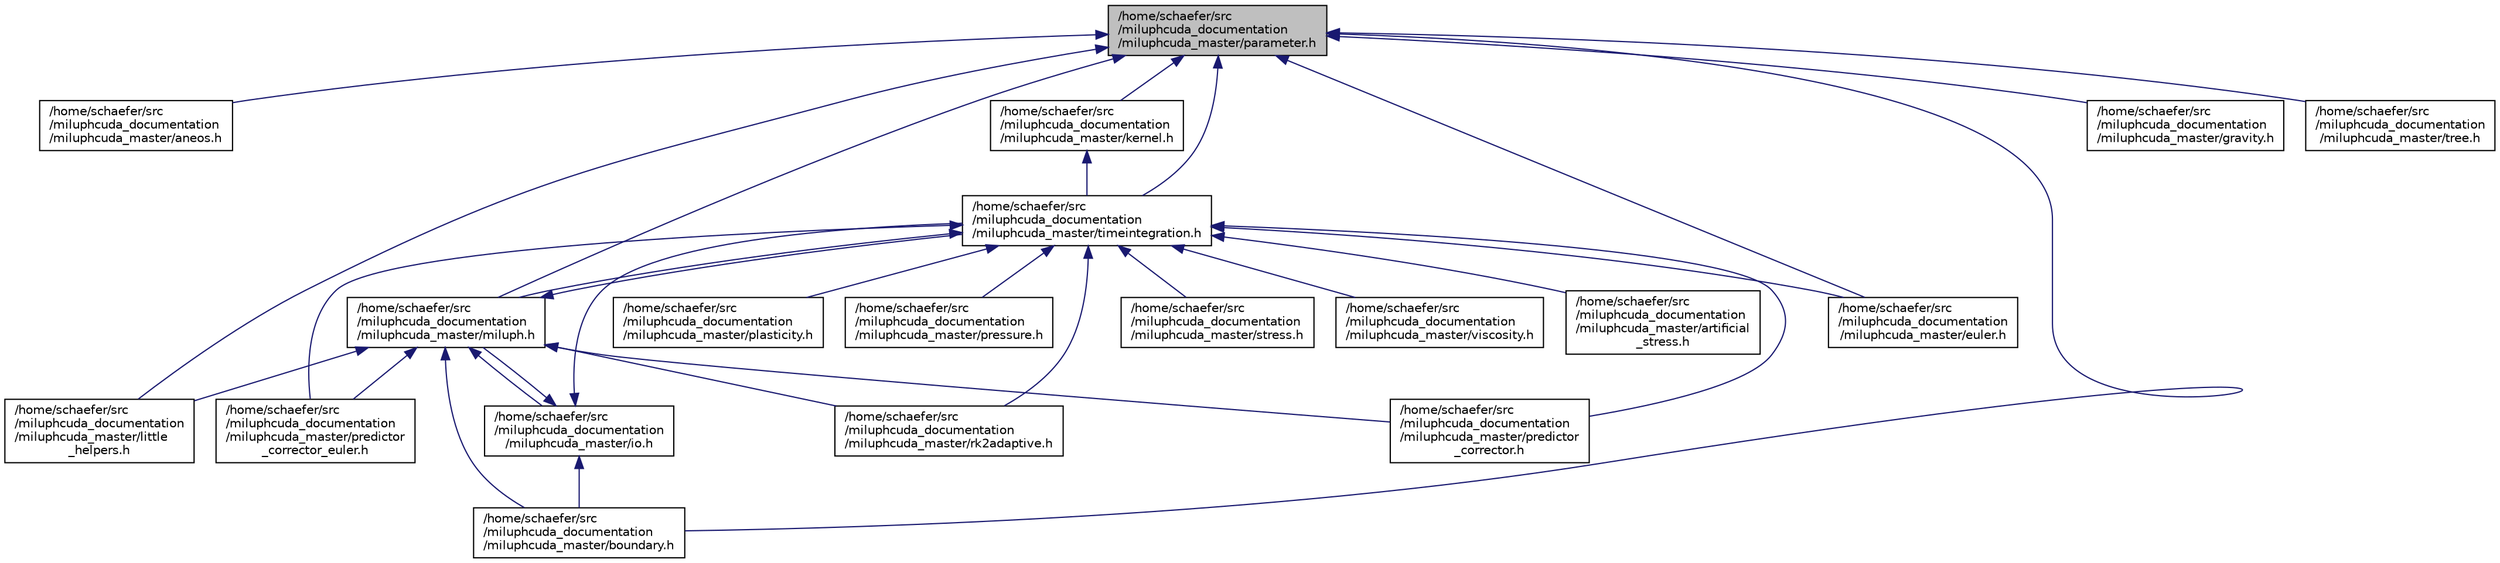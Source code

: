 digraph "/home/schaefer/src/miluphcuda_documentation/miluphcuda_master/parameter.h"
{
  edge [fontname="Helvetica",fontsize="10",labelfontname="Helvetica",labelfontsize="10"];
  node [fontname="Helvetica",fontsize="10",shape=record];
  Node1 [label="/home/schaefer/src\l/miluphcuda_documentation\l/miluphcuda_master/parameter.h",height=0.2,width=0.4,color="black", fillcolor="grey75", style="filled", fontcolor="black"];
  Node1 -> Node2 [dir="back",color="midnightblue",fontsize="10",style="solid",fontname="Helvetica"];
  Node2 [label="/home/schaefer/src\l/miluphcuda_documentation\l/miluphcuda_master/aneos.h",height=0.2,width=0.4,color="black", fillcolor="white", style="filled",URL="$aneos_8h.html"];
  Node1 -> Node3 [dir="back",color="midnightblue",fontsize="10",style="solid",fontname="Helvetica"];
  Node3 [label="/home/schaefer/src\l/miluphcuda_documentation\l/miluphcuda_master/timeintegration.h",height=0.2,width=0.4,color="black", fillcolor="white", style="filled",URL="$timeintegration_8h.html"];
  Node3 -> Node4 [dir="back",color="midnightblue",fontsize="10",style="solid",fontname="Helvetica"];
  Node4 [label="/home/schaefer/src\l/miluphcuda_documentation\l/miluphcuda_master/artificial\l_stress.h",height=0.2,width=0.4,color="black", fillcolor="white", style="filled",URL="$artificial__stress_8h.html"];
  Node3 -> Node5 [dir="back",color="midnightblue",fontsize="10",style="solid",fontname="Helvetica"];
  Node5 [label="/home/schaefer/src\l/miluphcuda_documentation\l/miluphcuda_master/miluph.h",height=0.2,width=0.4,color="black", fillcolor="white", style="filled",URL="$miluph_8h.html"];
  Node5 -> Node3 [dir="back",color="midnightblue",fontsize="10",style="solid",fontname="Helvetica"];
  Node5 -> Node6 [dir="back",color="midnightblue",fontsize="10",style="solid",fontname="Helvetica"];
  Node6 [label="/home/schaefer/src\l/miluphcuda_documentation\l/miluphcuda_master/io.h",height=0.2,width=0.4,color="black", fillcolor="white", style="filled",URL="$io_8h.html"];
  Node6 -> Node5 [dir="back",color="midnightblue",fontsize="10",style="solid",fontname="Helvetica"];
  Node6 -> Node3 [dir="back",color="midnightblue",fontsize="10",style="solid",fontname="Helvetica"];
  Node6 -> Node7 [dir="back",color="midnightblue",fontsize="10",style="solid",fontname="Helvetica"];
  Node7 [label="/home/schaefer/src\l/miluphcuda_documentation\l/miluphcuda_master/boundary.h",height=0.2,width=0.4,color="black", fillcolor="white", style="filled",URL="$boundary_8h.html"];
  Node5 -> Node7 [dir="back",color="midnightblue",fontsize="10",style="solid",fontname="Helvetica"];
  Node5 -> Node8 [dir="back",color="midnightblue",fontsize="10",style="solid",fontname="Helvetica"];
  Node8 [label="/home/schaefer/src\l/miluphcuda_documentation\l/miluphcuda_master/little\l_helpers.h",height=0.2,width=0.4,color="black", fillcolor="white", style="filled",URL="$little__helpers_8h.html"];
  Node5 -> Node9 [dir="back",color="midnightblue",fontsize="10",style="solid",fontname="Helvetica"];
  Node9 [label="/home/schaefer/src\l/miluphcuda_documentation\l/miluphcuda_master/predictor\l_corrector.h",height=0.2,width=0.4,color="black", fillcolor="white", style="filled",URL="$predictor__corrector_8h.html"];
  Node5 -> Node10 [dir="back",color="midnightblue",fontsize="10",style="solid",fontname="Helvetica"];
  Node10 [label="/home/schaefer/src\l/miluphcuda_documentation\l/miluphcuda_master/predictor\l_corrector_euler.h",height=0.2,width=0.4,color="black", fillcolor="white", style="filled",URL="$predictor__corrector__euler_8h.html"];
  Node5 -> Node11 [dir="back",color="midnightblue",fontsize="10",style="solid",fontname="Helvetica"];
  Node11 [label="/home/schaefer/src\l/miluphcuda_documentation\l/miluphcuda_master/rk2adaptive.h",height=0.2,width=0.4,color="black", fillcolor="white", style="filled",URL="$rk2adaptive_8h.html"];
  Node3 -> Node12 [dir="back",color="midnightblue",fontsize="10",style="solid",fontname="Helvetica"];
  Node12 [label="/home/schaefer/src\l/miluphcuda_documentation\l/miluphcuda_master/euler.h",height=0.2,width=0.4,color="black", fillcolor="white", style="filled",URL="$euler_8h.html"];
  Node3 -> Node13 [dir="back",color="midnightblue",fontsize="10",style="solid",fontname="Helvetica"];
  Node13 [label="/home/schaefer/src\l/miluphcuda_documentation\l/miluphcuda_master/plasticity.h",height=0.2,width=0.4,color="black", fillcolor="white", style="filled",URL="$plasticity_8h.html"];
  Node3 -> Node9 [dir="back",color="midnightblue",fontsize="10",style="solid",fontname="Helvetica"];
  Node3 -> Node10 [dir="back",color="midnightblue",fontsize="10",style="solid",fontname="Helvetica"];
  Node3 -> Node14 [dir="back",color="midnightblue",fontsize="10",style="solid",fontname="Helvetica"];
  Node14 [label="/home/schaefer/src\l/miluphcuda_documentation\l/miluphcuda_master/pressure.h",height=0.2,width=0.4,color="black", fillcolor="white", style="filled",URL="$pressure_8h.html"];
  Node3 -> Node11 [dir="back",color="midnightblue",fontsize="10",style="solid",fontname="Helvetica"];
  Node3 -> Node15 [dir="back",color="midnightblue",fontsize="10",style="solid",fontname="Helvetica"];
  Node15 [label="/home/schaefer/src\l/miluphcuda_documentation\l/miluphcuda_master/stress.h",height=0.2,width=0.4,color="black", fillcolor="white", style="filled",URL="$stress_8h.html"];
  Node3 -> Node16 [dir="back",color="midnightblue",fontsize="10",style="solid",fontname="Helvetica"];
  Node16 [label="/home/schaefer/src\l/miluphcuda_documentation\l/miluphcuda_master/viscosity.h",height=0.2,width=0.4,color="black", fillcolor="white", style="filled",URL="$viscosity_8h.html"];
  Node1 -> Node5 [dir="back",color="midnightblue",fontsize="10",style="solid",fontname="Helvetica"];
  Node1 -> Node17 [dir="back",color="midnightblue",fontsize="10",style="solid",fontname="Helvetica"];
  Node17 [label="/home/schaefer/src\l/miluphcuda_documentation\l/miluphcuda_master/kernel.h",height=0.2,width=0.4,color="black", fillcolor="white", style="filled",URL="$kernel_8h.html"];
  Node17 -> Node3 [dir="back",color="midnightblue",fontsize="10",style="solid",fontname="Helvetica"];
  Node1 -> Node7 [dir="back",color="midnightblue",fontsize="10",style="solid",fontname="Helvetica"];
  Node1 -> Node12 [dir="back",color="midnightblue",fontsize="10",style="solid",fontname="Helvetica"];
  Node1 -> Node18 [dir="back",color="midnightblue",fontsize="10",style="solid",fontname="Helvetica"];
  Node18 [label="/home/schaefer/src\l/miluphcuda_documentation\l/miluphcuda_master/gravity.h",height=0.2,width=0.4,color="black", fillcolor="white", style="filled",URL="$gravity_8h.html"];
  Node1 -> Node8 [dir="back",color="midnightblue",fontsize="10",style="solid",fontname="Helvetica"];
  Node1 -> Node19 [dir="back",color="midnightblue",fontsize="10",style="solid",fontname="Helvetica"];
  Node19 [label="/home/schaefer/src\l/miluphcuda_documentation\l/miluphcuda_master/tree.h",height=0.2,width=0.4,color="black", fillcolor="white", style="filled",URL="$tree_8h.html"];
}
